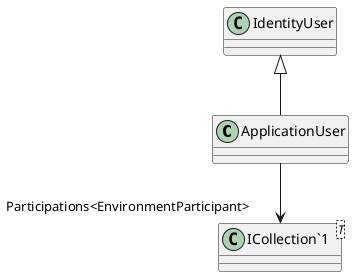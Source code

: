 @startuml
class ApplicationUser {
}
class "ICollection`1"<T> {
}
IdentityUser <|-- ApplicationUser
ApplicationUser --> "Participations<EnvironmentParticipant>" "ICollection`1"
@enduml
